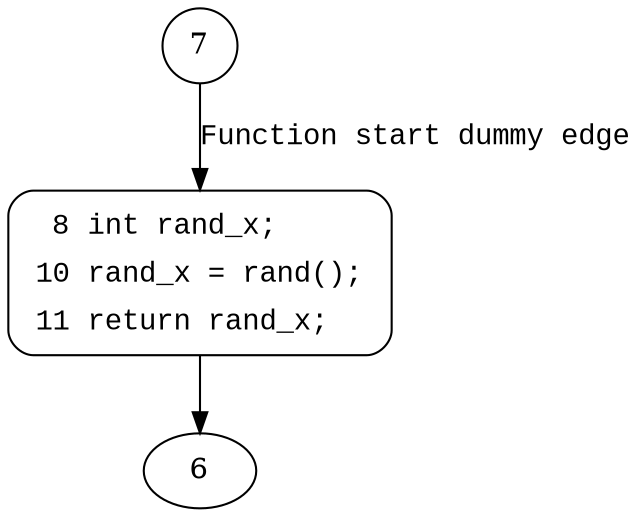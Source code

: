 digraph RelFileNodeEquals {
7 [shape="circle"]
8 [shape="circle"]
8 [style="filled,bold" penwidth="1" fillcolor="white" fontname="Courier New" shape="Mrecord" label=<<table border="0" cellborder="0" cellpadding="3" bgcolor="white"><tr><td align="right">8</td><td align="left">int rand_x;</td></tr><tr><td align="right">10</td><td align="left">rand_x = rand();</td></tr><tr><td align="right">11</td><td align="left">return rand_x;</td></tr></table>>]
8 -> 6[label=""]
7 -> 8 [label="Function start dummy edge" fontname="Courier New"]
}